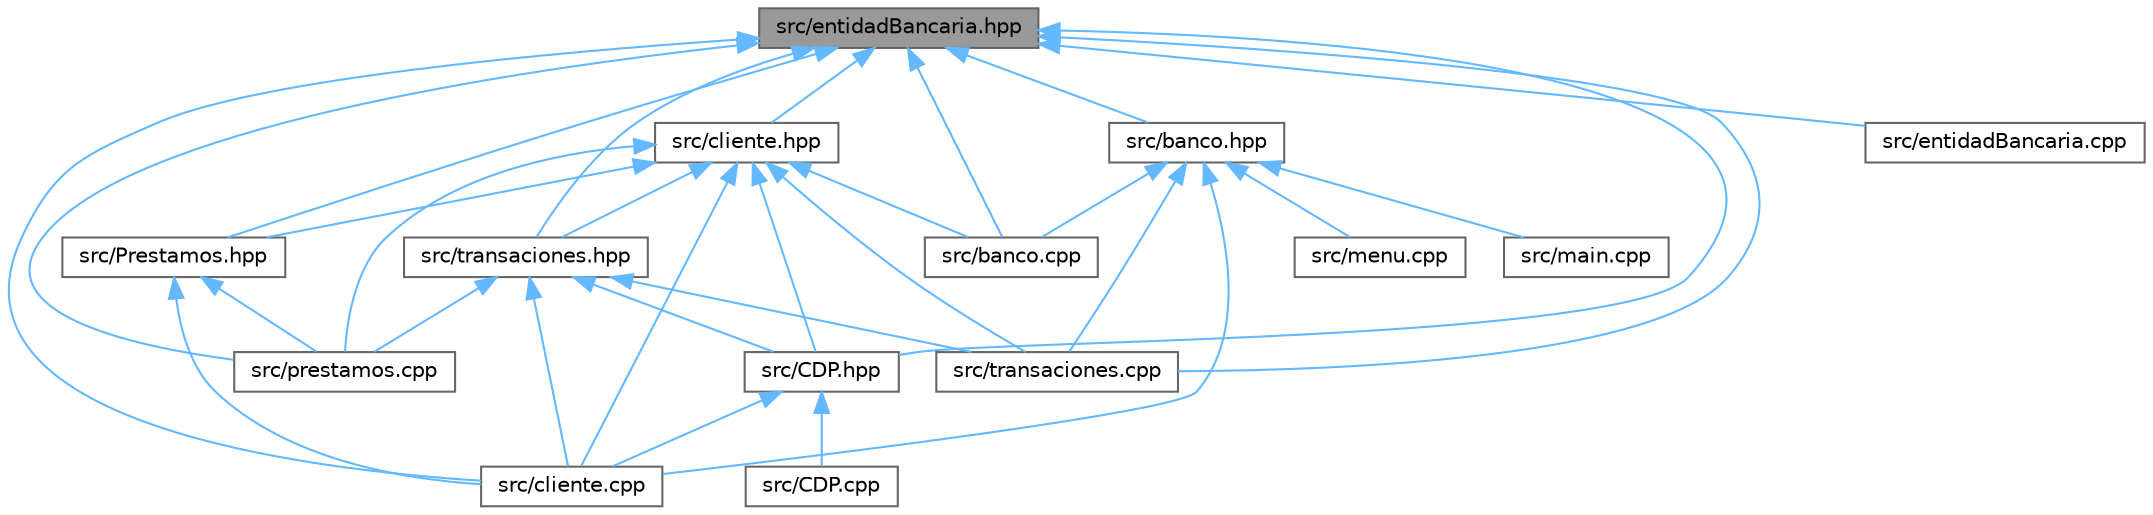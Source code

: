 digraph "src/entidadBancaria.hpp"
{
 // LATEX_PDF_SIZE
  bgcolor="transparent";
  edge [fontname=Helvetica,fontsize=10,labelfontname=Helvetica,labelfontsize=10];
  node [fontname=Helvetica,fontsize=10,shape=box,height=0.2,width=0.4];
  Node1 [id="Node000001",label="src/entidadBancaria.hpp",height=0.2,width=0.4,color="gray40", fillcolor="grey60", style="filled", fontcolor="black",tooltip="Clase padre del sistema bancario MIT License."];
  Node1 -> Node2 [id="edge1_Node000001_Node000002",dir="back",color="steelblue1",style="solid",tooltip=" "];
  Node2 [id="Node000002",label="src/CDP.hpp",height=0.2,width=0.4,color="grey40", fillcolor="white", style="filled",URL="$_c_d_p_8hpp.html",tooltip="Header file de la clase CDP y sus clases derivadas."];
  Node2 -> Node3 [id="edge2_Node000002_Node000003",dir="back",color="steelblue1",style="solid",tooltip=" "];
  Node3 [id="Node000003",label="src/CDP.cpp",height=0.2,width=0.4,color="grey40", fillcolor="white", style="filled",URL="$_c_d_p_8cpp.html",tooltip="Implementacion de la clase CDP MIT License."];
  Node2 -> Node4 [id="edge3_Node000002_Node000004",dir="back",color="steelblue1",style="solid",tooltip=" "];
  Node4 [id="Node000004",label="src/cliente.cpp",height=0.2,width=0.4,color="grey40", fillcolor="white", style="filled",URL="$cliente_8cpp.html",tooltip="Implementacion de la clase cliente MIT License."];
  Node1 -> Node5 [id="edge4_Node000001_Node000005",dir="back",color="steelblue1",style="solid",tooltip=" "];
  Node5 [id="Node000005",label="src/Prestamos.hpp",height=0.2,width=0.4,color="grey40", fillcolor="white", style="filled",URL="$_prestamos_8hpp.html",tooltip="Header file de la clase Prestamos MIT License."];
  Node5 -> Node4 [id="edge5_Node000005_Node000004",dir="back",color="steelblue1",style="solid",tooltip=" "];
  Node5 -> Node6 [id="edge6_Node000005_Node000006",dir="back",color="steelblue1",style="solid",tooltip=" "];
  Node6 [id="Node000006",label="src/prestamos.cpp",height=0.2,width=0.4,color="grey40", fillcolor="white", style="filled",URL="$prestamos_8cpp.html",tooltip="Implementacion de la clase Prestamos MIT License."];
  Node1 -> Node7 [id="edge7_Node000001_Node000007",dir="back",color="steelblue1",style="solid",tooltip=" "];
  Node7 [id="Node000007",label="src/banco.cpp",height=0.2,width=0.4,color="grey40", fillcolor="white", style="filled",URL="$banco_8cpp.html",tooltip="Implementacion de la clase Banco MIT License."];
  Node1 -> Node8 [id="edge8_Node000001_Node000008",dir="back",color="steelblue1",style="solid",tooltip=" "];
  Node8 [id="Node000008",label="src/banco.hpp",height=0.2,width=0.4,color="grey40", fillcolor="white", style="filled",URL="$banco_8hpp.html",tooltip="Header de la clase Banco MIT License."];
  Node8 -> Node7 [id="edge9_Node000008_Node000007",dir="back",color="steelblue1",style="solid",tooltip=" "];
  Node8 -> Node4 [id="edge10_Node000008_Node000004",dir="back",color="steelblue1",style="solid",tooltip=" "];
  Node8 -> Node9 [id="edge11_Node000008_Node000009",dir="back",color="steelblue1",style="solid",tooltip=" "];
  Node9 [id="Node000009",label="src/main.cpp",height=0.2,width=0.4,color="grey40", fillcolor="white", style="filled",URL="$main_8cpp.html",tooltip="Main del proyecto MIT License."];
  Node8 -> Node10 [id="edge12_Node000008_Node000010",dir="back",color="steelblue1",style="solid",tooltip=" "];
  Node10 [id="Node000010",label="src/menu.cpp",height=0.2,width=0.4,color="grey40", fillcolor="white", style="filled",URL="$menu_8cpp.html",tooltip="Implementacion de la clase Menu MIT License."];
  Node8 -> Node11 [id="edge13_Node000008_Node000011",dir="back",color="steelblue1",style="solid",tooltip=" "];
  Node11 [id="Node000011",label="src/transaciones.cpp",height=0.2,width=0.4,color="grey40", fillcolor="white", style="filled",URL="$transaciones_8cpp.html",tooltip="Implementación de la clase Operaciones MIT License."];
  Node1 -> Node4 [id="edge14_Node000001_Node000004",dir="back",color="steelblue1",style="solid",tooltip=" "];
  Node1 -> Node12 [id="edge15_Node000001_Node000012",dir="back",color="steelblue1",style="solid",tooltip=" "];
  Node12 [id="Node000012",label="src/cliente.hpp",height=0.2,width=0.4,color="grey40", fillcolor="white", style="filled",URL="$cliente_8hpp.html",tooltip="Header file de la clase Cliente MIT License."];
  Node12 -> Node2 [id="edge16_Node000012_Node000002",dir="back",color="steelblue1",style="solid",tooltip=" "];
  Node12 -> Node5 [id="edge17_Node000012_Node000005",dir="back",color="steelblue1",style="solid",tooltip=" "];
  Node12 -> Node7 [id="edge18_Node000012_Node000007",dir="back",color="steelblue1",style="solid",tooltip=" "];
  Node12 -> Node4 [id="edge19_Node000012_Node000004",dir="back",color="steelblue1",style="solid",tooltip=" "];
  Node12 -> Node6 [id="edge20_Node000012_Node000006",dir="back",color="steelblue1",style="solid",tooltip=" "];
  Node12 -> Node11 [id="edge21_Node000012_Node000011",dir="back",color="steelblue1",style="solid",tooltip=" "];
  Node12 -> Node13 [id="edge22_Node000012_Node000013",dir="back",color="steelblue1",style="solid",tooltip=" "];
  Node13 [id="Node000013",label="src/transaciones.hpp",height=0.2,width=0.4,color="grey40", fillcolor="white", style="filled",URL="$transaciones_8hpp.html",tooltip=" "];
  Node13 -> Node2 [id="edge23_Node000013_Node000002",dir="back",color="steelblue1",style="solid",tooltip=" "];
  Node13 -> Node4 [id="edge24_Node000013_Node000004",dir="back",color="steelblue1",style="solid",tooltip=" "];
  Node13 -> Node6 [id="edge25_Node000013_Node000006",dir="back",color="steelblue1",style="solid",tooltip=" "];
  Node13 -> Node11 [id="edge26_Node000013_Node000011",dir="back",color="steelblue1",style="solid",tooltip=" "];
  Node1 -> Node14 [id="edge27_Node000001_Node000014",dir="back",color="steelblue1",style="solid",tooltip=" "];
  Node14 [id="Node000014",label="src/entidadBancaria.cpp",height=0.2,width=0.4,color="grey40", fillcolor="white", style="filled",URL="$entidad_bancaria_8cpp.html",tooltip="Implementacion de la clase EntidadBancaria MIT License."];
  Node1 -> Node6 [id="edge28_Node000001_Node000006",dir="back",color="steelblue1",style="solid",tooltip=" "];
  Node1 -> Node11 [id="edge29_Node000001_Node000011",dir="back",color="steelblue1",style="solid",tooltip=" "];
  Node1 -> Node13 [id="edge30_Node000001_Node000013",dir="back",color="steelblue1",style="solid",tooltip=" "];
}
